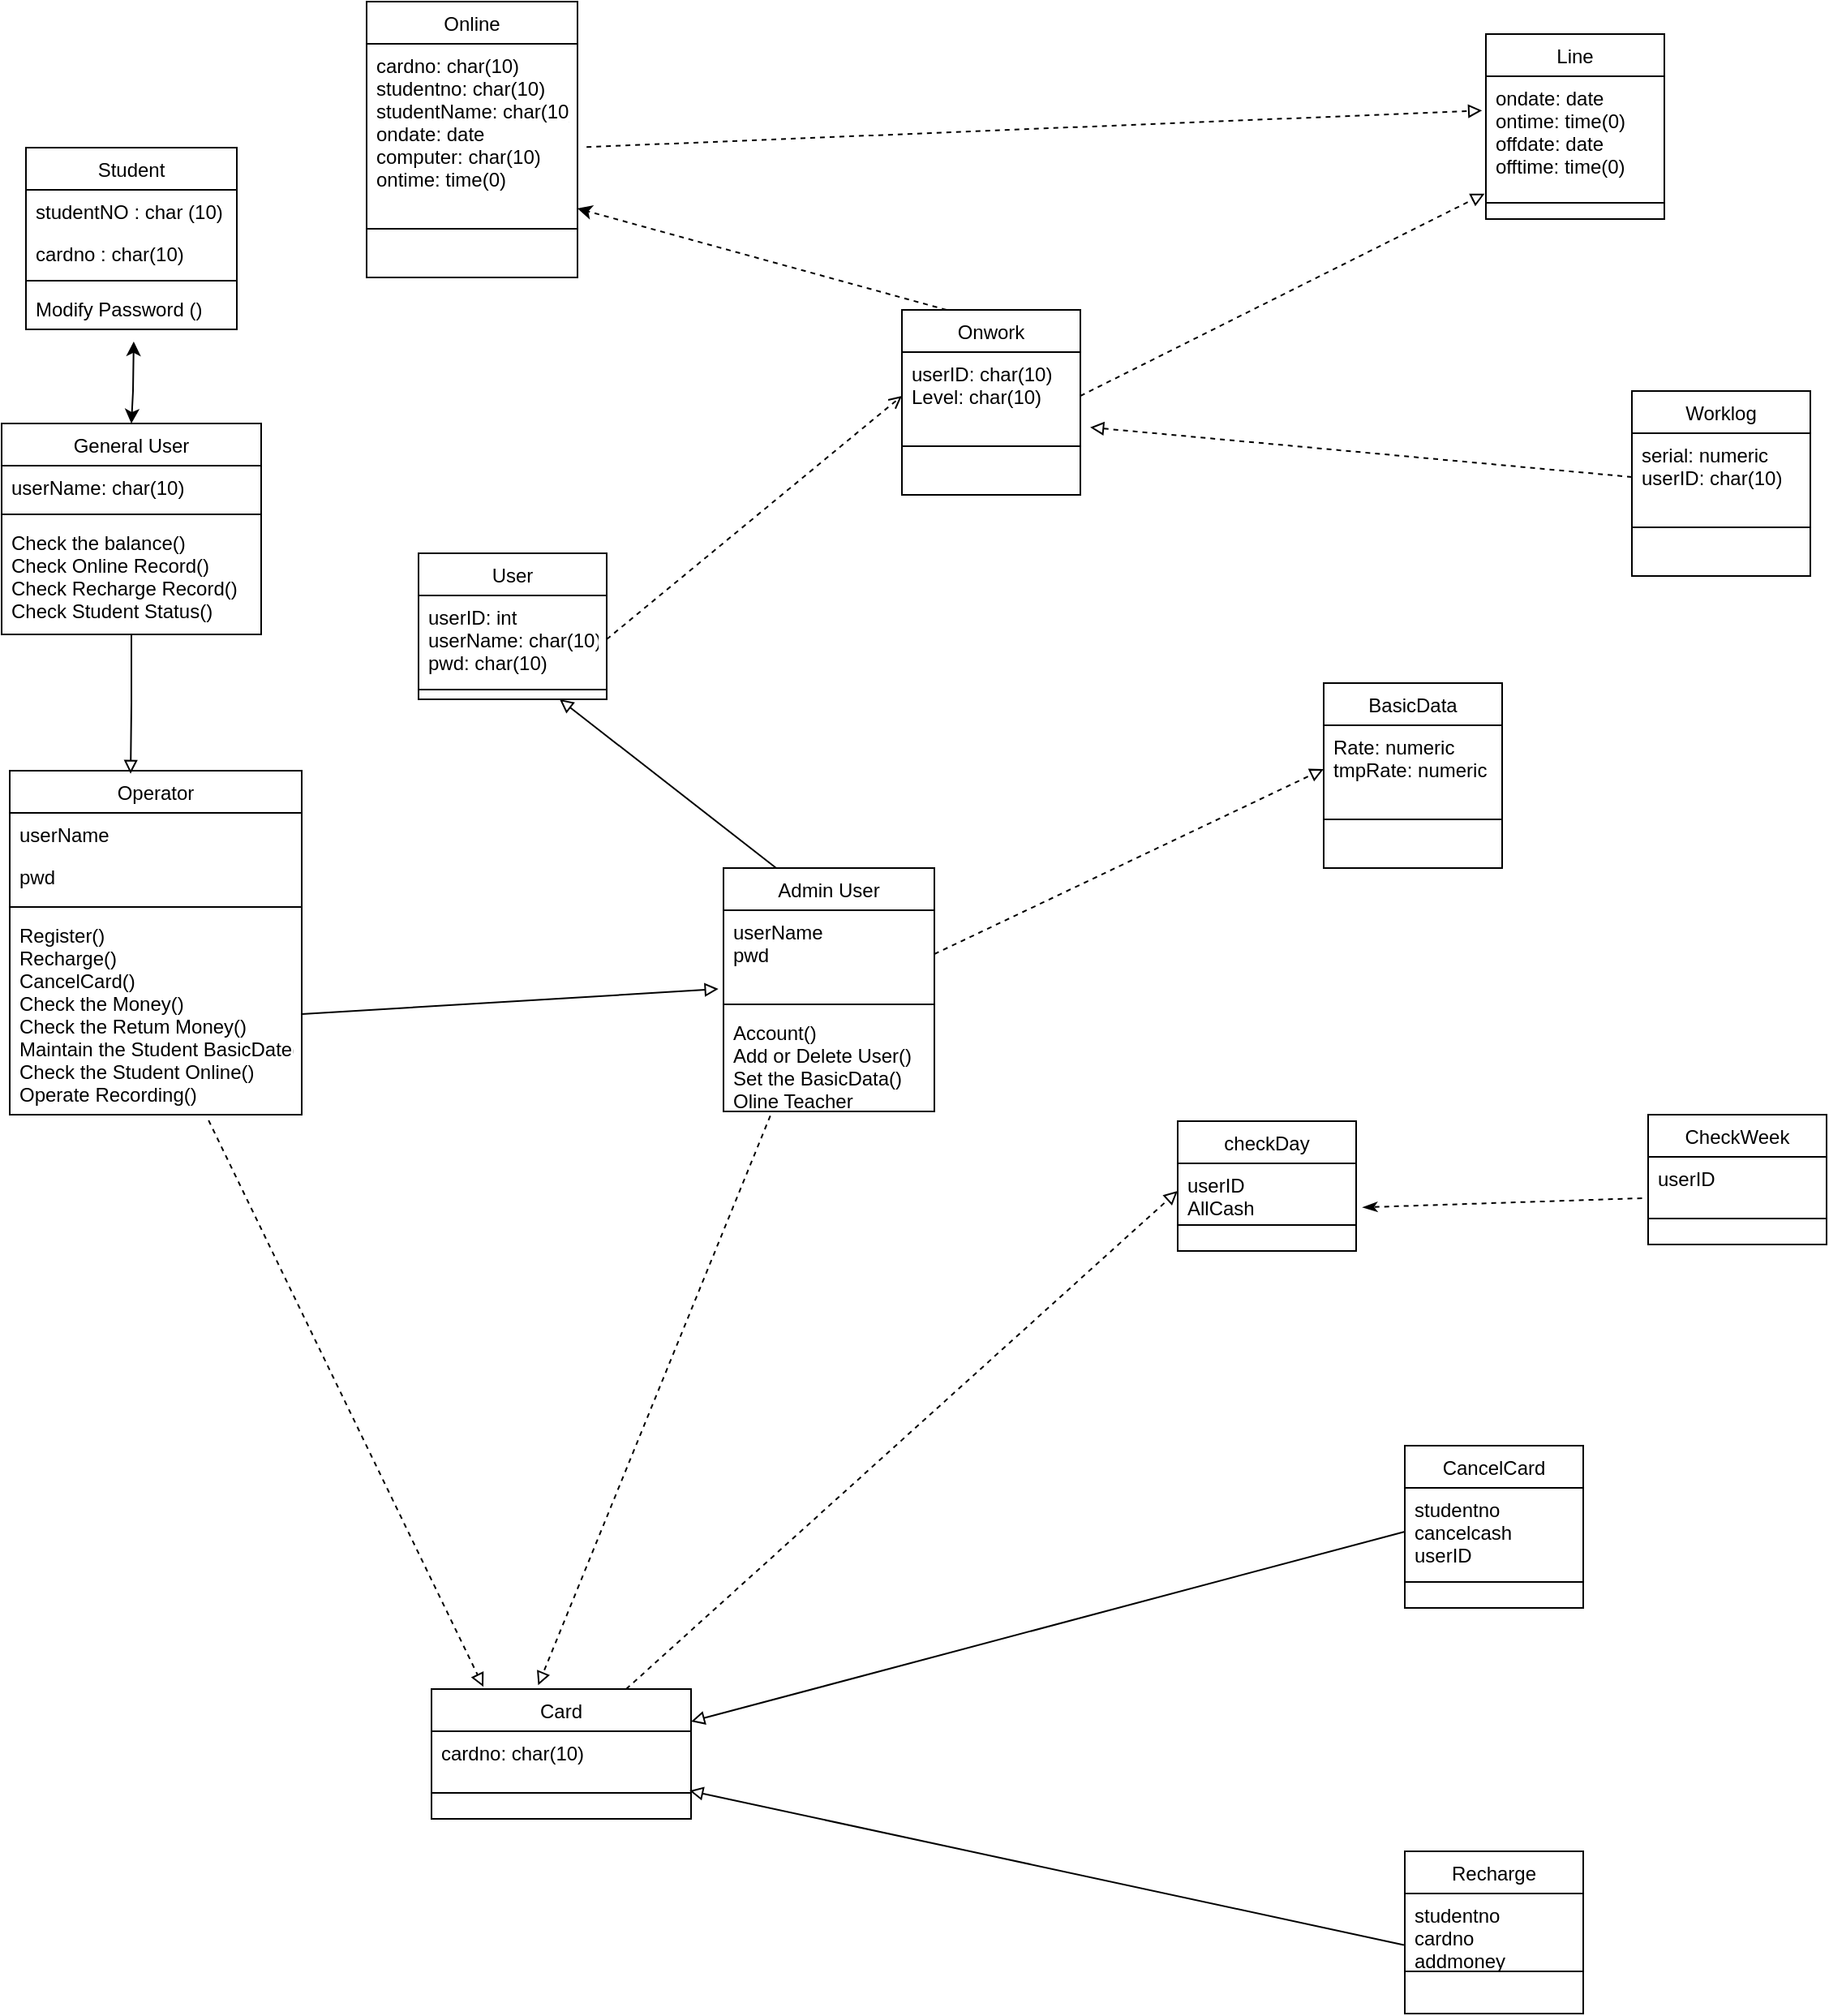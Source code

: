 <mxfile version="22.0.8" type="device">
  <diagram id="C5RBs43oDa-KdzZeNtuy" name="Page-1">
    <mxGraphModel dx="2100" dy="1148" grid="1" gridSize="10" guides="1" tooltips="1" connect="1" arrows="1" fold="1" page="1" pageScale="1" pageWidth="827" pageHeight="1169" math="0" shadow="0">
      <root>
        <mxCell id="WIyWlLk6GJQsqaUBKTNV-0" />
        <mxCell id="WIyWlLk6GJQsqaUBKTNV-1" parent="WIyWlLk6GJQsqaUBKTNV-0" />
        <mxCell id="zkfFHV4jXpPFQw0GAbJ--6" value="Student" style="swimlane;fontStyle=0;align=center;verticalAlign=top;childLayout=stackLayout;horizontal=1;startSize=26;horizontalStack=0;resizeParent=1;resizeLast=0;collapsible=1;marginBottom=0;rounded=0;shadow=0;strokeWidth=1;" parent="WIyWlLk6GJQsqaUBKTNV-1" vertex="1">
          <mxGeometry x="20" y="110" width="130" height="112" as="geometry">
            <mxRectangle x="130" y="380" width="160" height="26" as="alternateBounds" />
          </mxGeometry>
        </mxCell>
        <mxCell id="zkfFHV4jXpPFQw0GAbJ--7" value="studentNO : char (10)" style="text;align=left;verticalAlign=top;spacingLeft=4;spacingRight=4;overflow=hidden;rotatable=0;points=[[0,0.5],[1,0.5]];portConstraint=eastwest;" parent="zkfFHV4jXpPFQw0GAbJ--6" vertex="1">
          <mxGeometry y="26" width="130" height="26" as="geometry" />
        </mxCell>
        <mxCell id="zkfFHV4jXpPFQw0GAbJ--8" value="cardno : char(10)" style="text;align=left;verticalAlign=top;spacingLeft=4;spacingRight=4;overflow=hidden;rotatable=0;points=[[0,0.5],[1,0.5]];portConstraint=eastwest;rounded=0;shadow=0;html=0;" parent="zkfFHV4jXpPFQw0GAbJ--6" vertex="1">
          <mxGeometry y="52" width="130" height="26" as="geometry" />
        </mxCell>
        <mxCell id="zkfFHV4jXpPFQw0GAbJ--9" value="" style="line;html=1;strokeWidth=1;align=left;verticalAlign=middle;spacingTop=-1;spacingLeft=3;spacingRight=3;rotatable=0;labelPosition=right;points=[];portConstraint=eastwest;" parent="zkfFHV4jXpPFQw0GAbJ--6" vertex="1">
          <mxGeometry y="78" width="130" height="8" as="geometry" />
        </mxCell>
        <mxCell id="zkfFHV4jXpPFQw0GAbJ--11" value="Modify Password ()" style="text;align=left;verticalAlign=top;spacingLeft=4;spacingRight=4;overflow=hidden;rotatable=0;points=[[0,0.5],[1,0.5]];portConstraint=eastwest;" parent="zkfFHV4jXpPFQw0GAbJ--6" vertex="1">
          <mxGeometry y="86" width="130" height="26" as="geometry" />
        </mxCell>
        <mxCell id="Go5bF2GKiTrBT8XJDYxQ-0" value="General User" style="swimlane;fontStyle=0;align=center;verticalAlign=top;childLayout=stackLayout;horizontal=1;startSize=26;horizontalStack=0;resizeParent=1;resizeLast=0;collapsible=1;marginBottom=0;rounded=0;shadow=0;strokeWidth=1;" parent="WIyWlLk6GJQsqaUBKTNV-1" vertex="1">
          <mxGeometry x="5" y="280" width="160" height="130" as="geometry">
            <mxRectangle x="130" y="380" width="160" height="26" as="alternateBounds" />
          </mxGeometry>
        </mxCell>
        <mxCell id="Go5bF2GKiTrBT8XJDYxQ-2" value="userName: char(10)" style="text;align=left;verticalAlign=top;spacingLeft=4;spacingRight=4;overflow=hidden;rotatable=0;points=[[0,0.5],[1,0.5]];portConstraint=eastwest;rounded=0;shadow=0;html=0;" parent="Go5bF2GKiTrBT8XJDYxQ-0" vertex="1">
          <mxGeometry y="26" width="160" height="26" as="geometry" />
        </mxCell>
        <mxCell id="Go5bF2GKiTrBT8XJDYxQ-3" value="" style="line;html=1;strokeWidth=1;align=left;verticalAlign=middle;spacingTop=-1;spacingLeft=3;spacingRight=3;rotatable=0;labelPosition=right;points=[];portConstraint=eastwest;" parent="Go5bF2GKiTrBT8XJDYxQ-0" vertex="1">
          <mxGeometry y="52" width="160" height="8" as="geometry" />
        </mxCell>
        <mxCell id="Go5bF2GKiTrBT8XJDYxQ-4" value="Check the balance()&#xa;Check Online Record()&#xa;Check Recharge Record()&#xa;Check Student Status()&#xa;" style="text;align=left;verticalAlign=top;spacingLeft=4;spacingRight=4;overflow=hidden;rotatable=0;points=[[0,0.5],[1,0.5]];portConstraint=eastwest;" parent="Go5bF2GKiTrBT8XJDYxQ-0" vertex="1">
          <mxGeometry y="60" width="160" height="70" as="geometry" />
        </mxCell>
        <mxCell id="IX3R4VVW2GEN3tuogOt3-1" value="Operator" style="swimlane;fontStyle=0;align=center;verticalAlign=top;childLayout=stackLayout;horizontal=1;startSize=26;horizontalStack=0;resizeParent=1;resizeLast=0;collapsible=1;marginBottom=0;rounded=0;shadow=0;strokeWidth=1;" vertex="1" parent="WIyWlLk6GJQsqaUBKTNV-1">
          <mxGeometry x="10" y="494" width="180" height="212" as="geometry">
            <mxRectangle x="130" y="380" width="160" height="26" as="alternateBounds" />
          </mxGeometry>
        </mxCell>
        <mxCell id="IX3R4VVW2GEN3tuogOt3-2" value="userName" style="text;align=left;verticalAlign=top;spacingLeft=4;spacingRight=4;overflow=hidden;rotatable=0;points=[[0,0.5],[1,0.5]];portConstraint=eastwest;" vertex="1" parent="IX3R4VVW2GEN3tuogOt3-1">
          <mxGeometry y="26" width="180" height="26" as="geometry" />
        </mxCell>
        <mxCell id="IX3R4VVW2GEN3tuogOt3-3" value="pwd" style="text;align=left;verticalAlign=top;spacingLeft=4;spacingRight=4;overflow=hidden;rotatable=0;points=[[0,0.5],[1,0.5]];portConstraint=eastwest;rounded=0;shadow=0;html=0;" vertex="1" parent="IX3R4VVW2GEN3tuogOt3-1">
          <mxGeometry y="52" width="180" height="28" as="geometry" />
        </mxCell>
        <mxCell id="IX3R4VVW2GEN3tuogOt3-4" value="" style="line;html=1;strokeWidth=1;align=left;verticalAlign=middle;spacingTop=-1;spacingLeft=3;spacingRight=3;rotatable=0;labelPosition=right;points=[];portConstraint=eastwest;" vertex="1" parent="IX3R4VVW2GEN3tuogOt3-1">
          <mxGeometry y="80" width="180" height="8" as="geometry" />
        </mxCell>
        <mxCell id="IX3R4VVW2GEN3tuogOt3-5" value="Register()&#xa;Recharge()&#xa;CancelCard()&#xa;Check the Money()&#xa;Check the Retum Money()&#xa;Maintain the Student BasicDate()&#xa;Check the Student Online()&#xa;Operate Recording()" style="text;align=left;verticalAlign=top;spacingLeft=4;spacingRight=4;overflow=hidden;rotatable=0;points=[[0,0.5],[1,0.5]];portConstraint=eastwest;" vertex="1" parent="IX3R4VVW2GEN3tuogOt3-1">
          <mxGeometry y="88" width="180" height="124" as="geometry" />
        </mxCell>
        <mxCell id="IX3R4VVW2GEN3tuogOt3-6" value="Online" style="swimlane;fontStyle=0;align=center;verticalAlign=top;childLayout=stackLayout;horizontal=1;startSize=26;horizontalStack=0;resizeParent=1;resizeLast=0;collapsible=1;marginBottom=0;rounded=0;shadow=0;strokeWidth=1;" vertex="1" parent="WIyWlLk6GJQsqaUBKTNV-1">
          <mxGeometry x="230" y="20" width="130" height="170" as="geometry">
            <mxRectangle x="130" y="380" width="160" height="26" as="alternateBounds" />
          </mxGeometry>
        </mxCell>
        <mxCell id="IX3R4VVW2GEN3tuogOt3-8" value="cardno: char(10)&#xa;studentno: char(10)&#xa;studentName: char(10)&#xa;ondate: date&#xa;computer: char(10)&#xa;ontime: time(0)&#xa;" style="text;align=left;verticalAlign=top;spacingLeft=4;spacingRight=4;overflow=hidden;rotatable=0;points=[[0,0.5],[1,0.5]];portConstraint=eastwest;rounded=0;shadow=0;html=0;" vertex="1" parent="IX3R4VVW2GEN3tuogOt3-6">
          <mxGeometry y="26" width="130" height="94" as="geometry" />
        </mxCell>
        <mxCell id="IX3R4VVW2GEN3tuogOt3-9" value="" style="line;html=1;strokeWidth=1;align=left;verticalAlign=middle;spacingTop=-1;spacingLeft=3;spacingRight=3;rotatable=0;labelPosition=right;points=[];portConstraint=eastwest;" vertex="1" parent="IX3R4VVW2GEN3tuogOt3-6">
          <mxGeometry y="120" width="130" height="40" as="geometry" />
        </mxCell>
        <mxCell id="IX3R4VVW2GEN3tuogOt3-11" value="User" style="swimlane;fontStyle=0;align=center;verticalAlign=top;childLayout=stackLayout;horizontal=1;startSize=26;horizontalStack=0;resizeParent=1;resizeLast=0;collapsible=1;marginBottom=0;rounded=0;shadow=0;strokeWidth=1;" vertex="1" parent="WIyWlLk6GJQsqaUBKTNV-1">
          <mxGeometry x="262" y="360" width="116" height="90" as="geometry">
            <mxRectangle x="130" y="380" width="160" height="26" as="alternateBounds" />
          </mxGeometry>
        </mxCell>
        <mxCell id="IX3R4VVW2GEN3tuogOt3-13" value="userID: int&#xa;userName: char(10)&#xa;pwd: char(10)&#xa;" style="text;align=left;verticalAlign=top;spacingLeft=4;spacingRight=4;overflow=hidden;rotatable=0;points=[[0,0.5],[1,0.5]];portConstraint=eastwest;rounded=0;shadow=0;html=0;" vertex="1" parent="IX3R4VVW2GEN3tuogOt3-11">
          <mxGeometry y="26" width="116" height="54" as="geometry" />
        </mxCell>
        <mxCell id="IX3R4VVW2GEN3tuogOt3-14" value="" style="line;html=1;strokeWidth=1;align=left;verticalAlign=middle;spacingTop=-1;spacingLeft=3;spacingRight=3;rotatable=0;labelPosition=right;points=[];portConstraint=eastwest;" vertex="1" parent="IX3R4VVW2GEN3tuogOt3-11">
          <mxGeometry y="80" width="116" height="8" as="geometry" />
        </mxCell>
        <mxCell id="IX3R4VVW2GEN3tuogOt3-16" value="Onwork" style="swimlane;fontStyle=0;align=center;verticalAlign=top;childLayout=stackLayout;horizontal=1;startSize=26;horizontalStack=0;resizeParent=1;resizeLast=0;collapsible=1;marginBottom=0;rounded=0;shadow=0;strokeWidth=1;" vertex="1" parent="WIyWlLk6GJQsqaUBKTNV-1">
          <mxGeometry x="560" y="210" width="110" height="114" as="geometry">
            <mxRectangle x="130" y="380" width="160" height="26" as="alternateBounds" />
          </mxGeometry>
        </mxCell>
        <mxCell id="IX3R4VVW2GEN3tuogOt3-17" value="userID: char(10)&#xa;Level: char(10)&#xa;" style="text;align=left;verticalAlign=top;spacingLeft=4;spacingRight=4;overflow=hidden;rotatable=0;points=[[0,0.5],[1,0.5]];portConstraint=eastwest;rounded=0;shadow=0;html=0;" vertex="1" parent="IX3R4VVW2GEN3tuogOt3-16">
          <mxGeometry y="26" width="110" height="54" as="geometry" />
        </mxCell>
        <mxCell id="IX3R4VVW2GEN3tuogOt3-18" value="" style="line;html=1;strokeWidth=1;align=left;verticalAlign=middle;spacingTop=-1;spacingLeft=3;spacingRight=3;rotatable=0;labelPosition=right;points=[];portConstraint=eastwest;" vertex="1" parent="IX3R4VVW2GEN3tuogOt3-16">
          <mxGeometry y="80" width="110" height="8" as="geometry" />
        </mxCell>
        <mxCell id="IX3R4VVW2GEN3tuogOt3-19" value="Admin User" style="swimlane;fontStyle=0;align=center;verticalAlign=top;childLayout=stackLayout;horizontal=1;startSize=26;horizontalStack=0;resizeParent=1;resizeLast=0;collapsible=1;marginBottom=0;rounded=0;shadow=0;strokeWidth=1;" vertex="1" parent="WIyWlLk6GJQsqaUBKTNV-1">
          <mxGeometry x="450" y="554" width="130" height="150" as="geometry">
            <mxRectangle x="130" y="380" width="160" height="26" as="alternateBounds" />
          </mxGeometry>
        </mxCell>
        <mxCell id="IX3R4VVW2GEN3tuogOt3-20" value="userName&#xa;pwd&#xa;" style="text;align=left;verticalAlign=top;spacingLeft=4;spacingRight=4;overflow=hidden;rotatable=0;points=[[0,0.5],[1,0.5]];portConstraint=eastwest;rounded=0;shadow=0;html=0;" vertex="1" parent="IX3R4VVW2GEN3tuogOt3-19">
          <mxGeometry y="26" width="130" height="54" as="geometry" />
        </mxCell>
        <mxCell id="IX3R4VVW2GEN3tuogOt3-21" value="" style="line;html=1;strokeWidth=1;align=left;verticalAlign=middle;spacingTop=-1;spacingLeft=3;spacingRight=3;rotatable=0;labelPosition=right;points=[];portConstraint=eastwest;" vertex="1" parent="IX3R4VVW2GEN3tuogOt3-19">
          <mxGeometry y="80" width="130" height="8" as="geometry" />
        </mxCell>
        <mxCell id="IX3R4VVW2GEN3tuogOt3-23" value="Account()&#xa;Add or Delete User()&#xa;Set the BasicData()&#xa;Oline Teacher&#xa;" style="text;align=left;verticalAlign=top;spacingLeft=4;spacingRight=4;overflow=hidden;rotatable=0;points=[[0,0.5],[1,0.5]];portConstraint=eastwest;rounded=0;shadow=0;html=0;" vertex="1" parent="IX3R4VVW2GEN3tuogOt3-19">
          <mxGeometry y="88" width="130" height="62" as="geometry" />
        </mxCell>
        <mxCell id="IX3R4VVW2GEN3tuogOt3-24" value="Card" style="swimlane;fontStyle=0;align=center;verticalAlign=top;childLayout=stackLayout;horizontal=1;startSize=26;horizontalStack=0;resizeParent=1;resizeLast=0;collapsible=1;marginBottom=0;rounded=0;shadow=0;strokeWidth=1;" vertex="1" parent="WIyWlLk6GJQsqaUBKTNV-1">
          <mxGeometry x="270" y="1060" width="160" height="80" as="geometry">
            <mxRectangle x="130" y="380" width="160" height="26" as="alternateBounds" />
          </mxGeometry>
        </mxCell>
        <mxCell id="IX3R4VVW2GEN3tuogOt3-25" value="cardno: char(10)" style="text;align=left;verticalAlign=top;spacingLeft=4;spacingRight=4;overflow=hidden;rotatable=0;points=[[0,0.5],[1,0.5]];portConstraint=eastwest;rounded=0;shadow=0;html=0;" vertex="1" parent="IX3R4VVW2GEN3tuogOt3-24">
          <mxGeometry y="26" width="160" height="34" as="geometry" />
        </mxCell>
        <mxCell id="IX3R4VVW2GEN3tuogOt3-26" value="" style="line;html=1;strokeWidth=1;align=left;verticalAlign=middle;spacingTop=-1;spacingLeft=3;spacingRight=3;rotatable=0;labelPosition=right;points=[];portConstraint=eastwest;" vertex="1" parent="IX3R4VVW2GEN3tuogOt3-24">
          <mxGeometry y="60" width="160" height="8" as="geometry" />
        </mxCell>
        <mxCell id="IX3R4VVW2GEN3tuogOt3-29" value="Line" style="swimlane;fontStyle=0;align=center;verticalAlign=top;childLayout=stackLayout;horizontal=1;startSize=26;horizontalStack=0;resizeParent=1;resizeLast=0;collapsible=1;marginBottom=0;rounded=0;shadow=0;strokeWidth=1;" vertex="1" parent="WIyWlLk6GJQsqaUBKTNV-1">
          <mxGeometry x="920" y="40" width="110" height="114" as="geometry">
            <mxRectangle x="130" y="380" width="160" height="26" as="alternateBounds" />
          </mxGeometry>
        </mxCell>
        <mxCell id="IX3R4VVW2GEN3tuogOt3-30" value="ondate: date&#xa;ontime: time(0)&#xa;offdate: date&#xa;offtime: time(0)" style="text;align=left;verticalAlign=top;spacingLeft=4;spacingRight=4;overflow=hidden;rotatable=0;points=[[0,0.5],[1,0.5]];portConstraint=eastwest;rounded=0;shadow=0;html=0;" vertex="1" parent="IX3R4VVW2GEN3tuogOt3-29">
          <mxGeometry y="26" width="110" height="74" as="geometry" />
        </mxCell>
        <mxCell id="IX3R4VVW2GEN3tuogOt3-31" value="" style="line;html=1;strokeWidth=1;align=left;verticalAlign=middle;spacingTop=-1;spacingLeft=3;spacingRight=3;rotatable=0;labelPosition=right;points=[];portConstraint=eastwest;" vertex="1" parent="IX3R4VVW2GEN3tuogOt3-29">
          <mxGeometry y="100" width="110" height="8" as="geometry" />
        </mxCell>
        <mxCell id="IX3R4VVW2GEN3tuogOt3-32" value="Worklog" style="swimlane;fontStyle=0;align=center;verticalAlign=top;childLayout=stackLayout;horizontal=1;startSize=26;horizontalStack=0;resizeParent=1;resizeLast=0;collapsible=1;marginBottom=0;rounded=0;shadow=0;strokeWidth=1;" vertex="1" parent="WIyWlLk6GJQsqaUBKTNV-1">
          <mxGeometry x="1010" y="260" width="110" height="114" as="geometry">
            <mxRectangle x="130" y="380" width="160" height="26" as="alternateBounds" />
          </mxGeometry>
        </mxCell>
        <mxCell id="IX3R4VVW2GEN3tuogOt3-33" value="serial: numeric&#xa;userID: char(10)" style="text;align=left;verticalAlign=top;spacingLeft=4;spacingRight=4;overflow=hidden;rotatable=0;points=[[0,0.5],[1,0.5]];portConstraint=eastwest;rounded=0;shadow=0;html=0;" vertex="1" parent="IX3R4VVW2GEN3tuogOt3-32">
          <mxGeometry y="26" width="110" height="54" as="geometry" />
        </mxCell>
        <mxCell id="IX3R4VVW2GEN3tuogOt3-34" value="" style="line;html=1;strokeWidth=1;align=left;verticalAlign=middle;spacingTop=-1;spacingLeft=3;spacingRight=3;rotatable=0;labelPosition=right;points=[];portConstraint=eastwest;" vertex="1" parent="IX3R4VVW2GEN3tuogOt3-32">
          <mxGeometry y="80" width="110" height="8" as="geometry" />
        </mxCell>
        <mxCell id="IX3R4VVW2GEN3tuogOt3-35" value="BasicData" style="swimlane;fontStyle=0;align=center;verticalAlign=top;childLayout=stackLayout;horizontal=1;startSize=26;horizontalStack=0;resizeParent=1;resizeLast=0;collapsible=1;marginBottom=0;rounded=0;shadow=0;strokeWidth=1;" vertex="1" parent="WIyWlLk6GJQsqaUBKTNV-1">
          <mxGeometry x="820" y="440" width="110" height="114" as="geometry">
            <mxRectangle x="130" y="380" width="160" height="26" as="alternateBounds" />
          </mxGeometry>
        </mxCell>
        <mxCell id="IX3R4VVW2GEN3tuogOt3-36" value="Rate: numeric&#xa;tmpRate: numeric" style="text;align=left;verticalAlign=top;spacingLeft=4;spacingRight=4;overflow=hidden;rotatable=0;points=[[0,0.5],[1,0.5]];portConstraint=eastwest;rounded=0;shadow=0;html=0;" vertex="1" parent="IX3R4VVW2GEN3tuogOt3-35">
          <mxGeometry y="26" width="110" height="54" as="geometry" />
        </mxCell>
        <mxCell id="IX3R4VVW2GEN3tuogOt3-37" value="" style="line;html=1;strokeWidth=1;align=left;verticalAlign=middle;spacingTop=-1;spacingLeft=3;spacingRight=3;rotatable=0;labelPosition=right;points=[];portConstraint=eastwest;" vertex="1" parent="IX3R4VVW2GEN3tuogOt3-35">
          <mxGeometry y="80" width="110" height="8" as="geometry" />
        </mxCell>
        <mxCell id="IX3R4VVW2GEN3tuogOt3-38" value="CheckWeek" style="swimlane;fontStyle=0;align=center;verticalAlign=top;childLayout=stackLayout;horizontal=1;startSize=26;horizontalStack=0;resizeParent=1;resizeLast=0;collapsible=1;marginBottom=0;rounded=0;shadow=0;strokeWidth=1;" vertex="1" parent="WIyWlLk6GJQsqaUBKTNV-1">
          <mxGeometry x="1020" y="706" width="110" height="80" as="geometry">
            <mxRectangle x="130" y="380" width="160" height="26" as="alternateBounds" />
          </mxGeometry>
        </mxCell>
        <mxCell id="IX3R4VVW2GEN3tuogOt3-39" value="userID" style="text;align=left;verticalAlign=top;spacingLeft=4;spacingRight=4;overflow=hidden;rotatable=0;points=[[0,0.5],[1,0.5]];portConstraint=eastwest;rounded=0;shadow=0;html=0;" vertex="1" parent="IX3R4VVW2GEN3tuogOt3-38">
          <mxGeometry y="26" width="110" height="34" as="geometry" />
        </mxCell>
        <mxCell id="IX3R4VVW2GEN3tuogOt3-40" value="" style="line;html=1;strokeWidth=1;align=left;verticalAlign=middle;spacingTop=-1;spacingLeft=3;spacingRight=3;rotatable=0;labelPosition=right;points=[];portConstraint=eastwest;" vertex="1" parent="IX3R4VVW2GEN3tuogOt3-38">
          <mxGeometry y="60" width="110" height="8" as="geometry" />
        </mxCell>
        <mxCell id="IX3R4VVW2GEN3tuogOt3-41" value="checkDay" style="swimlane;fontStyle=0;align=center;verticalAlign=top;childLayout=stackLayout;horizontal=1;startSize=26;horizontalStack=0;resizeParent=1;resizeLast=0;collapsible=1;marginBottom=0;rounded=0;shadow=0;strokeWidth=1;" vertex="1" parent="WIyWlLk6GJQsqaUBKTNV-1">
          <mxGeometry x="730" y="710" width="110" height="80" as="geometry">
            <mxRectangle x="130" y="380" width="160" height="26" as="alternateBounds" />
          </mxGeometry>
        </mxCell>
        <mxCell id="IX3R4VVW2GEN3tuogOt3-42" value="userID&#xa;AllCash" style="text;align=left;verticalAlign=top;spacingLeft=4;spacingRight=4;overflow=hidden;rotatable=0;points=[[0,0.5],[1,0.5]];portConstraint=eastwest;rounded=0;shadow=0;html=0;" vertex="1" parent="IX3R4VVW2GEN3tuogOt3-41">
          <mxGeometry y="26" width="110" height="34" as="geometry" />
        </mxCell>
        <mxCell id="IX3R4VVW2GEN3tuogOt3-43" value="" style="line;html=1;strokeWidth=1;align=left;verticalAlign=middle;spacingTop=-1;spacingLeft=3;spacingRight=3;rotatable=0;labelPosition=right;points=[];portConstraint=eastwest;" vertex="1" parent="IX3R4VVW2GEN3tuogOt3-41">
          <mxGeometry y="60" width="110" height="8" as="geometry" />
        </mxCell>
        <mxCell id="IX3R4VVW2GEN3tuogOt3-44" value="CancelCard" style="swimlane;fontStyle=0;align=center;verticalAlign=top;childLayout=stackLayout;horizontal=1;startSize=26;horizontalStack=0;resizeParent=1;resizeLast=0;collapsible=1;marginBottom=0;rounded=0;shadow=0;strokeWidth=1;" vertex="1" parent="WIyWlLk6GJQsqaUBKTNV-1">
          <mxGeometry x="870" y="910" width="110" height="100" as="geometry">
            <mxRectangle x="130" y="380" width="160" height="26" as="alternateBounds" />
          </mxGeometry>
        </mxCell>
        <mxCell id="IX3R4VVW2GEN3tuogOt3-45" value="studentno&#xa;cancelcash&#xa;userID" style="text;align=left;verticalAlign=top;spacingLeft=4;spacingRight=4;overflow=hidden;rotatable=0;points=[[0,0.5],[1,0.5]];portConstraint=eastwest;rounded=0;shadow=0;html=0;" vertex="1" parent="IX3R4VVW2GEN3tuogOt3-44">
          <mxGeometry y="26" width="110" height="54" as="geometry" />
        </mxCell>
        <mxCell id="IX3R4VVW2GEN3tuogOt3-46" value="" style="line;html=1;strokeWidth=1;align=left;verticalAlign=middle;spacingTop=-1;spacingLeft=3;spacingRight=3;rotatable=0;labelPosition=right;points=[];portConstraint=eastwest;" vertex="1" parent="IX3R4VVW2GEN3tuogOt3-44">
          <mxGeometry y="80" width="110" height="8" as="geometry" />
        </mxCell>
        <mxCell id="IX3R4VVW2GEN3tuogOt3-47" value="Recharge" style="swimlane;fontStyle=0;align=center;verticalAlign=top;childLayout=stackLayout;horizontal=1;startSize=26;horizontalStack=0;resizeParent=1;resizeLast=0;collapsible=1;marginBottom=0;rounded=0;shadow=0;strokeWidth=1;" vertex="1" parent="WIyWlLk6GJQsqaUBKTNV-1">
          <mxGeometry x="870" y="1160" width="110" height="100" as="geometry">
            <mxRectangle x="130" y="380" width="160" height="26" as="alternateBounds" />
          </mxGeometry>
        </mxCell>
        <mxCell id="IX3R4VVW2GEN3tuogOt3-48" value="studentno&#xa;cardno&#xa;addmoney" style="text;align=left;verticalAlign=top;spacingLeft=4;spacingRight=4;overflow=hidden;rotatable=0;points=[[0,0.5],[1,0.5]];portConstraint=eastwest;rounded=0;shadow=0;html=0;" vertex="1" parent="IX3R4VVW2GEN3tuogOt3-47">
          <mxGeometry y="26" width="110" height="44" as="geometry" />
        </mxCell>
        <mxCell id="IX3R4VVW2GEN3tuogOt3-49" value="" style="line;html=1;strokeWidth=1;align=left;verticalAlign=middle;spacingTop=-1;spacingLeft=3;spacingRight=3;rotatable=0;labelPosition=right;points=[];portConstraint=eastwest;" vertex="1" parent="IX3R4VVW2GEN3tuogOt3-47">
          <mxGeometry y="70" width="110" height="8" as="geometry" />
        </mxCell>
        <mxCell id="IX3R4VVW2GEN3tuogOt3-56" value="" style="endArrow=classic;startArrow=classic;html=1;rounded=0;entryX=0.511;entryY=1.287;entryDx=0;entryDy=0;entryPerimeter=0;exitX=0.5;exitY=0;exitDx=0;exitDy=0;" edge="1" parent="WIyWlLk6GJQsqaUBKTNV-1" source="Go5bF2GKiTrBT8XJDYxQ-0" target="zkfFHV4jXpPFQw0GAbJ--11">
          <mxGeometry width="50" height="50" relative="1" as="geometry">
            <mxPoint x="270" y="370" as="sourcePoint" />
            <mxPoint x="320" y="320" as="targetPoint" />
            <Array as="points">
              <mxPoint x="86" y="260" />
            </Array>
          </mxGeometry>
        </mxCell>
        <mxCell id="IX3R4VVW2GEN3tuogOt3-57" style="edgeStyle=orthogonalEdgeStyle;rounded=0;orthogonalLoop=1;jettySize=auto;html=1;entryX=0.414;entryY=0.009;entryDx=0;entryDy=0;entryPerimeter=0;endArrow=block;endFill=0;" edge="1" parent="WIyWlLk6GJQsqaUBKTNV-1" source="Go5bF2GKiTrBT8XJDYxQ-0" target="IX3R4VVW2GEN3tuogOt3-1">
          <mxGeometry relative="1" as="geometry" />
        </mxCell>
        <mxCell id="IX3R4VVW2GEN3tuogOt3-60" value="" style="endArrow=block;html=1;rounded=0;exitX=1;exitY=0.5;exitDx=0;exitDy=0;entryX=-0.024;entryY=0.899;entryDx=0;entryDy=0;entryPerimeter=0;endFill=0;" edge="1" parent="WIyWlLk6GJQsqaUBKTNV-1" source="IX3R4VVW2GEN3tuogOt3-5" target="IX3R4VVW2GEN3tuogOt3-20">
          <mxGeometry width="50" height="50" relative="1" as="geometry">
            <mxPoint x="270" y="370" as="sourcePoint" />
            <mxPoint x="320" y="320" as="targetPoint" />
          </mxGeometry>
        </mxCell>
        <mxCell id="IX3R4VVW2GEN3tuogOt3-61" value="" style="endArrow=block;html=1;rounded=0;exitX=0.25;exitY=0;exitDx=0;exitDy=0;entryX=0.75;entryY=1;entryDx=0;entryDy=0;endFill=0;" edge="1" parent="WIyWlLk6GJQsqaUBKTNV-1" source="IX3R4VVW2GEN3tuogOt3-19" target="IX3R4VVW2GEN3tuogOt3-11">
          <mxGeometry width="50" height="50" relative="1" as="geometry">
            <mxPoint x="270" y="600" as="sourcePoint" />
            <mxPoint x="320" y="550" as="targetPoint" />
          </mxGeometry>
        </mxCell>
        <mxCell id="IX3R4VVW2GEN3tuogOt3-63" value="" style="endArrow=block;html=1;rounded=0;exitX=0;exitY=0.5;exitDx=0;exitDy=0;entryX=1;entryY=0.25;entryDx=0;entryDy=0;endFill=0;" edge="1" parent="WIyWlLk6GJQsqaUBKTNV-1" source="IX3R4VVW2GEN3tuogOt3-45" target="IX3R4VVW2GEN3tuogOt3-24">
          <mxGeometry width="50" height="50" relative="1" as="geometry">
            <mxPoint x="630" y="960" as="sourcePoint" />
            <mxPoint x="680" y="910" as="targetPoint" />
          </mxGeometry>
        </mxCell>
        <mxCell id="IX3R4VVW2GEN3tuogOt3-64" value="" style="endArrow=block;html=1;rounded=0;exitX=-0.005;exitY=0.721;exitDx=0;exitDy=0;exitPerimeter=0;entryX=0.994;entryY=1.078;entryDx=0;entryDy=0;entryPerimeter=0;endFill=0;" edge="1" parent="WIyWlLk6GJQsqaUBKTNV-1" source="IX3R4VVW2GEN3tuogOt3-48" target="IX3R4VVW2GEN3tuogOt3-25">
          <mxGeometry width="50" height="50" relative="1" as="geometry">
            <mxPoint x="630" y="960" as="sourcePoint" />
            <mxPoint x="680" y="910" as="targetPoint" />
          </mxGeometry>
        </mxCell>
        <mxCell id="IX3R4VVW2GEN3tuogOt3-65" value="" style="endArrow=classic;html=1;rounded=0;exitX=0.25;exitY=0;exitDx=0;exitDy=0;entryX=1;entryY=0.75;entryDx=0;entryDy=0;dashed=1;" edge="1" parent="WIyWlLk6GJQsqaUBKTNV-1" source="IX3R4VVW2GEN3tuogOt3-16" target="IX3R4VVW2GEN3tuogOt3-6">
          <mxGeometry width="50" height="50" relative="1" as="geometry">
            <mxPoint x="630" y="480" as="sourcePoint" />
            <mxPoint x="680" y="430" as="targetPoint" />
          </mxGeometry>
        </mxCell>
        <mxCell id="IX3R4VVW2GEN3tuogOt3-66" value="" style="endArrow=block;html=1;rounded=0;exitX=0.222;exitY=1.043;exitDx=0;exitDy=0;exitPerimeter=0;entryX=0.411;entryY=-0.029;entryDx=0;entryDy=0;entryPerimeter=0;dashed=1;endFill=0;" edge="1" parent="WIyWlLk6GJQsqaUBKTNV-1" source="IX3R4VVW2GEN3tuogOt3-23" target="IX3R4VVW2GEN3tuogOt3-24">
          <mxGeometry width="50" height="50" relative="1" as="geometry">
            <mxPoint x="630" y="480" as="sourcePoint" />
            <mxPoint x="500" y="880" as="targetPoint" />
          </mxGeometry>
        </mxCell>
        <mxCell id="IX3R4VVW2GEN3tuogOt3-67" value="" style="endArrow=block;html=1;rounded=0;exitX=0.681;exitY=1.028;exitDx=0;exitDy=0;exitPerimeter=0;entryX=0.2;entryY=-0.017;entryDx=0;entryDy=0;entryPerimeter=0;dashed=1;endFill=0;" edge="1" parent="WIyWlLk6GJQsqaUBKTNV-1" source="IX3R4VVW2GEN3tuogOt3-5" target="IX3R4VVW2GEN3tuogOt3-24">
          <mxGeometry width="50" height="50" relative="1" as="geometry">
            <mxPoint x="630" y="960" as="sourcePoint" />
            <mxPoint x="680" y="910" as="targetPoint" />
          </mxGeometry>
        </mxCell>
        <mxCell id="IX3R4VVW2GEN3tuogOt3-68" value="" style="endArrow=block;html=1;rounded=0;exitX=0.75;exitY=0;exitDx=0;exitDy=0;entryX=0;entryY=0.5;entryDx=0;entryDy=0;dashed=1;endFill=0;" edge="1" parent="WIyWlLk6GJQsqaUBKTNV-1" source="IX3R4VVW2GEN3tuogOt3-24" target="IX3R4VVW2GEN3tuogOt3-42">
          <mxGeometry width="50" height="50" relative="1" as="geometry">
            <mxPoint x="630" y="960" as="sourcePoint" />
            <mxPoint x="680" y="910" as="targetPoint" />
          </mxGeometry>
        </mxCell>
        <mxCell id="IX3R4VVW2GEN3tuogOt3-70" value="" style="endArrow=classicThin;html=1;rounded=0;entryX=1.037;entryY=0.798;entryDx=0;entryDy=0;entryPerimeter=0;exitX=-0.034;exitY=0.749;exitDx=0;exitDy=0;exitPerimeter=0;dashed=1;endFill=1;" edge="1" parent="WIyWlLk6GJQsqaUBKTNV-1" source="IX3R4VVW2GEN3tuogOt3-39" target="IX3R4VVW2GEN3tuogOt3-42">
          <mxGeometry width="50" height="50" relative="1" as="geometry">
            <mxPoint x="850" y="960" as="sourcePoint" />
            <mxPoint x="900" y="910" as="targetPoint" />
          </mxGeometry>
        </mxCell>
        <mxCell id="IX3R4VVW2GEN3tuogOt3-71" value="" style="endArrow=block;html=1;rounded=0;exitX=1;exitY=0.5;exitDx=0;exitDy=0;entryX=0;entryY=0.5;entryDx=0;entryDy=0;dashed=1;endFill=0;" edge="1" parent="WIyWlLk6GJQsqaUBKTNV-1" source="IX3R4VVW2GEN3tuogOt3-20" target="IX3R4VVW2GEN3tuogOt3-36">
          <mxGeometry width="50" height="50" relative="1" as="geometry">
            <mxPoint x="630" y="440" as="sourcePoint" />
            <mxPoint x="680" y="390" as="targetPoint" />
          </mxGeometry>
        </mxCell>
        <mxCell id="IX3R4VVW2GEN3tuogOt3-72" value="" style="endArrow=open;html=1;rounded=0;exitX=1;exitY=0.5;exitDx=0;exitDy=0;entryX=0;entryY=0.5;entryDx=0;entryDy=0;dashed=1;endFill=0;" edge="1" parent="WIyWlLk6GJQsqaUBKTNV-1" source="IX3R4VVW2GEN3tuogOt3-13" target="IX3R4VVW2GEN3tuogOt3-17">
          <mxGeometry width="50" height="50" relative="1" as="geometry">
            <mxPoint x="630" y="440" as="sourcePoint" />
            <mxPoint x="680" y="390" as="targetPoint" />
          </mxGeometry>
        </mxCell>
        <mxCell id="IX3R4VVW2GEN3tuogOt3-73" value="" style="endArrow=block;html=1;rounded=0;exitX=1.043;exitY=0.677;exitDx=0;exitDy=0;exitPerimeter=0;entryX=-0.022;entryY=0.286;entryDx=0;entryDy=0;entryPerimeter=0;endFill=0;dashed=1;" edge="1" parent="WIyWlLk6GJQsqaUBKTNV-1" source="IX3R4VVW2GEN3tuogOt3-8" target="IX3R4VVW2GEN3tuogOt3-30">
          <mxGeometry width="50" height="50" relative="1" as="geometry">
            <mxPoint x="630" y="440" as="sourcePoint" />
            <mxPoint x="680" y="390" as="targetPoint" />
          </mxGeometry>
        </mxCell>
        <mxCell id="IX3R4VVW2GEN3tuogOt3-74" value="" style="endArrow=block;html=1;rounded=0;exitX=1;exitY=0.5;exitDx=0;exitDy=0;entryX=-0.007;entryY=0.978;entryDx=0;entryDy=0;entryPerimeter=0;dashed=1;endFill=0;" edge="1" parent="WIyWlLk6GJQsqaUBKTNV-1" source="IX3R4VVW2GEN3tuogOt3-17" target="IX3R4VVW2GEN3tuogOt3-30">
          <mxGeometry width="50" height="50" relative="1" as="geometry">
            <mxPoint x="630" y="440" as="sourcePoint" />
            <mxPoint x="680" y="390" as="targetPoint" />
          </mxGeometry>
        </mxCell>
        <mxCell id="IX3R4VVW2GEN3tuogOt3-75" value="" style="endArrow=block;html=1;rounded=0;exitX=0;exitY=0.5;exitDx=0;exitDy=0;entryX=1.055;entryY=0.859;entryDx=0;entryDy=0;entryPerimeter=0;dashed=1;endFill=0;" edge="1" parent="WIyWlLk6GJQsqaUBKTNV-1" source="IX3R4VVW2GEN3tuogOt3-33" target="IX3R4VVW2GEN3tuogOt3-17">
          <mxGeometry width="50" height="50" relative="1" as="geometry">
            <mxPoint x="630" y="440" as="sourcePoint" />
            <mxPoint x="680" y="390" as="targetPoint" />
          </mxGeometry>
        </mxCell>
      </root>
    </mxGraphModel>
  </diagram>
</mxfile>
